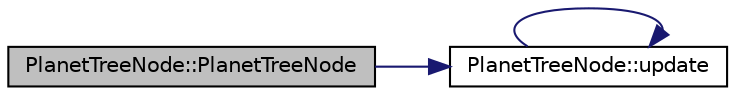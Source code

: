 digraph "PlanetTreeNode::PlanetTreeNode"
{
  edge [fontname="Helvetica",fontsize="10",labelfontname="Helvetica",labelfontsize="10"];
  node [fontname="Helvetica",fontsize="10",shape=record];
  rankdir="LR";
  Node1 [label="PlanetTreeNode::PlanetTreeNode",height=0.2,width=0.4,color="black", fillcolor="grey75", style="filled" fontcolor="black"];
  Node1 -> Node2 [color="midnightblue",fontsize="10",style="solid",fontname="Helvetica"];
  Node2 [label="PlanetTreeNode::update",height=0.2,width=0.4,color="black", fillcolor="white", style="filled",URL="$class_planet_tree_node.html#ad14bdf9e466f0267ba56782fbae6a9ec"];
  Node2 -> Node2 [color="midnightblue",fontsize="10",style="solid",fontname="Helvetica"];
}
